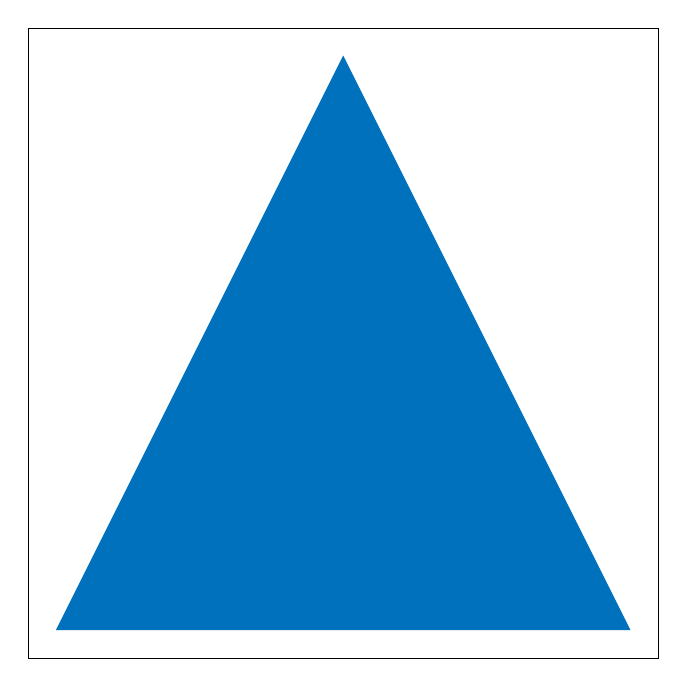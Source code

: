 % This file was created by matlab2tikz.
%
\definecolor{mycolor1}{rgb}{0.0,0.447,0.741}%
%
\begin{tikzpicture}
\footnotesize

\begin{axis}[%
width=8cm,
height=8cm,
at={(0in,0in)},
scale only axis,
xmin=-2.2,
xmax=2.2,
xtick={\empty},
ymin=-1.1,
ymax=1.1,
ytick={\empty},
axis background/.style={fill=white}
]

\addplot[area legend, draw=mycolor1, fill=mycolor1, forget plot]
table[row sep=crcr] {%
x	y\\
-2	-1\\
2	-1\\
0	1\\
-2	-1\\
}--cycle;
\end{axis}
\end{tikzpicture}%